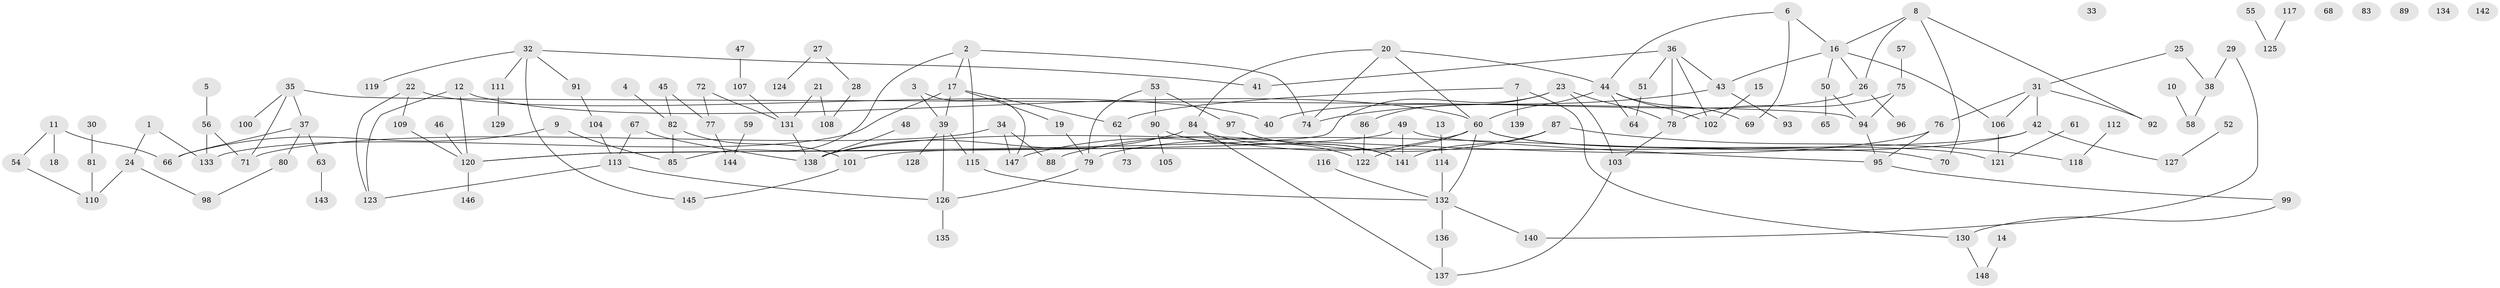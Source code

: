 // coarse degree distribution, {5: 0.06666666666666667, 13: 0.016666666666666666, 3: 0.18333333333333332, 1: 0.35, 2: 0.13333333333333333, 12: 0.016666666666666666, 7: 0.03333333333333333, 0: 0.1, 8: 0.03333333333333333, 6: 0.016666666666666666, 4: 0.03333333333333333, 11: 0.016666666666666666}
// Generated by graph-tools (version 1.1) at 2025/16/03/04/25 18:16:30]
// undirected, 148 vertices, 182 edges
graph export_dot {
graph [start="1"]
  node [color=gray90,style=filled];
  1;
  2;
  3;
  4;
  5;
  6;
  7;
  8;
  9;
  10;
  11;
  12;
  13;
  14;
  15;
  16;
  17;
  18;
  19;
  20;
  21;
  22;
  23;
  24;
  25;
  26;
  27;
  28;
  29;
  30;
  31;
  32;
  33;
  34;
  35;
  36;
  37;
  38;
  39;
  40;
  41;
  42;
  43;
  44;
  45;
  46;
  47;
  48;
  49;
  50;
  51;
  52;
  53;
  54;
  55;
  56;
  57;
  58;
  59;
  60;
  61;
  62;
  63;
  64;
  65;
  66;
  67;
  68;
  69;
  70;
  71;
  72;
  73;
  74;
  75;
  76;
  77;
  78;
  79;
  80;
  81;
  82;
  83;
  84;
  85;
  86;
  87;
  88;
  89;
  90;
  91;
  92;
  93;
  94;
  95;
  96;
  97;
  98;
  99;
  100;
  101;
  102;
  103;
  104;
  105;
  106;
  107;
  108;
  109;
  110;
  111;
  112;
  113;
  114;
  115;
  116;
  117;
  118;
  119;
  120;
  121;
  122;
  123;
  124;
  125;
  126;
  127;
  128;
  129;
  130;
  131;
  132;
  133;
  134;
  135;
  136;
  137;
  138;
  139;
  140;
  141;
  142;
  143;
  144;
  145;
  146;
  147;
  148;
  1 -- 24;
  1 -- 133;
  2 -- 17;
  2 -- 74;
  2 -- 85;
  2 -- 115;
  3 -- 39;
  3 -- 147;
  4 -- 82;
  5 -- 56;
  6 -- 16;
  6 -- 44;
  6 -- 69;
  7 -- 62;
  7 -- 130;
  7 -- 139;
  8 -- 16;
  8 -- 26;
  8 -- 70;
  8 -- 92;
  9 -- 66;
  9 -- 85;
  10 -- 58;
  11 -- 18;
  11 -- 54;
  11 -- 66;
  12 -- 60;
  12 -- 120;
  12 -- 123;
  13 -- 114;
  14 -- 148;
  15 -- 102;
  16 -- 26;
  16 -- 43;
  16 -- 50;
  16 -- 106;
  17 -- 19;
  17 -- 39;
  17 -- 62;
  17 -- 133;
  19 -- 79;
  20 -- 44;
  20 -- 60;
  20 -- 74;
  20 -- 84;
  21 -- 108;
  21 -- 131;
  22 -- 40;
  22 -- 109;
  22 -- 123;
  23 -- 78;
  23 -- 86;
  23 -- 103;
  23 -- 120;
  24 -- 98;
  24 -- 110;
  25 -- 31;
  25 -- 38;
  26 -- 40;
  26 -- 96;
  27 -- 28;
  27 -- 124;
  28 -- 108;
  29 -- 38;
  29 -- 140;
  30 -- 81;
  31 -- 42;
  31 -- 76;
  31 -- 92;
  31 -- 106;
  32 -- 41;
  32 -- 91;
  32 -- 111;
  32 -- 119;
  32 -- 145;
  34 -- 71;
  34 -- 88;
  34 -- 147;
  35 -- 37;
  35 -- 71;
  35 -- 94;
  35 -- 100;
  36 -- 41;
  36 -- 43;
  36 -- 51;
  36 -- 78;
  36 -- 102;
  37 -- 63;
  37 -- 66;
  37 -- 80;
  38 -- 58;
  39 -- 115;
  39 -- 126;
  39 -- 128;
  42 -- 79;
  42 -- 101;
  42 -- 127;
  43 -- 74;
  43 -- 93;
  44 -- 60;
  44 -- 64;
  44 -- 69;
  44 -- 102;
  45 -- 77;
  45 -- 82;
  46 -- 120;
  47 -- 107;
  48 -- 138;
  49 -- 95;
  49 -- 120;
  49 -- 141;
  50 -- 65;
  50 -- 94;
  51 -- 64;
  52 -- 127;
  53 -- 79;
  53 -- 90;
  53 -- 97;
  54 -- 110;
  55 -- 125;
  56 -- 71;
  56 -- 133;
  57 -- 75;
  59 -- 144;
  60 -- 70;
  60 -- 121;
  60 -- 122;
  60 -- 132;
  60 -- 147;
  61 -- 121;
  62 -- 73;
  63 -- 143;
  67 -- 113;
  67 -- 138;
  72 -- 77;
  72 -- 131;
  75 -- 78;
  75 -- 94;
  76 -- 95;
  76 -- 138;
  77 -- 144;
  78 -- 103;
  79 -- 126;
  80 -- 98;
  81 -- 110;
  82 -- 85;
  82 -- 101;
  84 -- 137;
  84 -- 138;
  84 -- 141;
  86 -- 122;
  87 -- 88;
  87 -- 118;
  87 -- 141;
  90 -- 105;
  90 -- 122;
  91 -- 104;
  94 -- 95;
  95 -- 99;
  97 -- 141;
  99 -- 130;
  101 -- 145;
  103 -- 137;
  104 -- 113;
  106 -- 121;
  107 -- 131;
  109 -- 120;
  111 -- 129;
  112 -- 118;
  113 -- 123;
  113 -- 126;
  114 -- 132;
  115 -- 132;
  116 -- 132;
  117 -- 125;
  120 -- 146;
  126 -- 135;
  130 -- 148;
  131 -- 138;
  132 -- 136;
  132 -- 140;
  136 -- 137;
}
